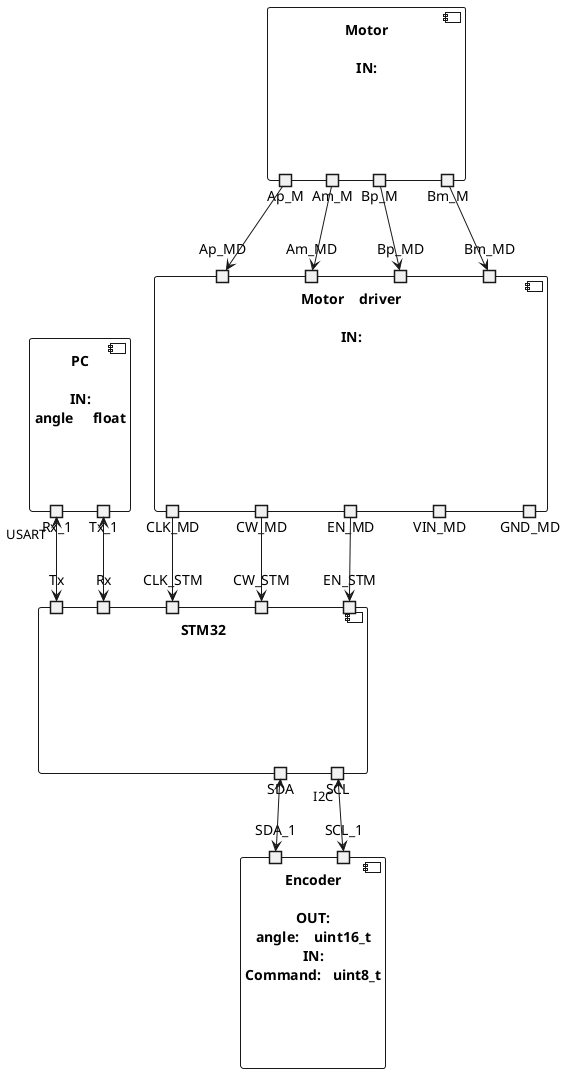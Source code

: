 @startuml
' This plugin integrates all type diagram snippets. They are splitted into 9 sections:
component [Encoder\n\nOUT:\nangle:\tuint16_t\nIN:\nCommand:\tuint8_t]{
    portin SDA_1
    portin SCL_1
} 

component STM32{
    portout SDA
    portout SCL
    portin Rx
    portin Tx
    portin CLK_STM
    portin CW_STM
    portin EN_STM
}

component [PC\n\nIN:\nangle\tfloat]{
    portout Rx_1
    portout Tx_1
}

component [Motor\n\nIN:\n]{
    portout Ap_M
    portout Am_M
    portout Bp_M
    portout Bm_M
}

component [Motor\tdriver\n\nIN:\n]{
    portin Ap_MD
    portin Am_MD
    portin Bp_MD
    portin Bm_MD
    portout CLK_MD
    portout CW_MD
    portout EN_MD
    portout VIN_MD
    portout GND_MD
}

' component Motor_driver{
'     Enable: 1
'     Clk: Step
'     Cw: direction
' }

' component Motor{

' }

' ' component MATLAB_APP{

' ' }

' component MATLAB_SCRIPT{
'     Velocity: To_Send2Motor
'     Logs: To_SDCard
' }

' SDA <--> Enkoder
' SCL <--> Enkoder
' Rx  <-->  PC
' Tx  <-->  PC
Ap_M --> Ap_MD
Am_M --> Am_MD
Bp_M --> Bp_MD
Bm_M --> Bm_MD
CLK_MD --> CLK_STM
CW_MD --> CW_STM
EN_MD --> EN_STM
SDA  <-->         SDA_1
SCL "I2C" <-->    SCL_1
Tx_1       <-->   Rx 
Rx_1   "USART"    <-->   Tx 
' STM32 --> MATLAB_SCRIPT
' ' MATLAB_APP "zadana wartosc"--> MATLAB_SCRIPT
' MATLAB_SCRIPT "syg sterujacy - predkosc" --> STM32
' STM32 "Freq, VIN, GND" --> Motor_driver
' Motor_driver --> Motor
' Motor --> Enkoder
' STM32 "USART" --> Terminal
@enduml